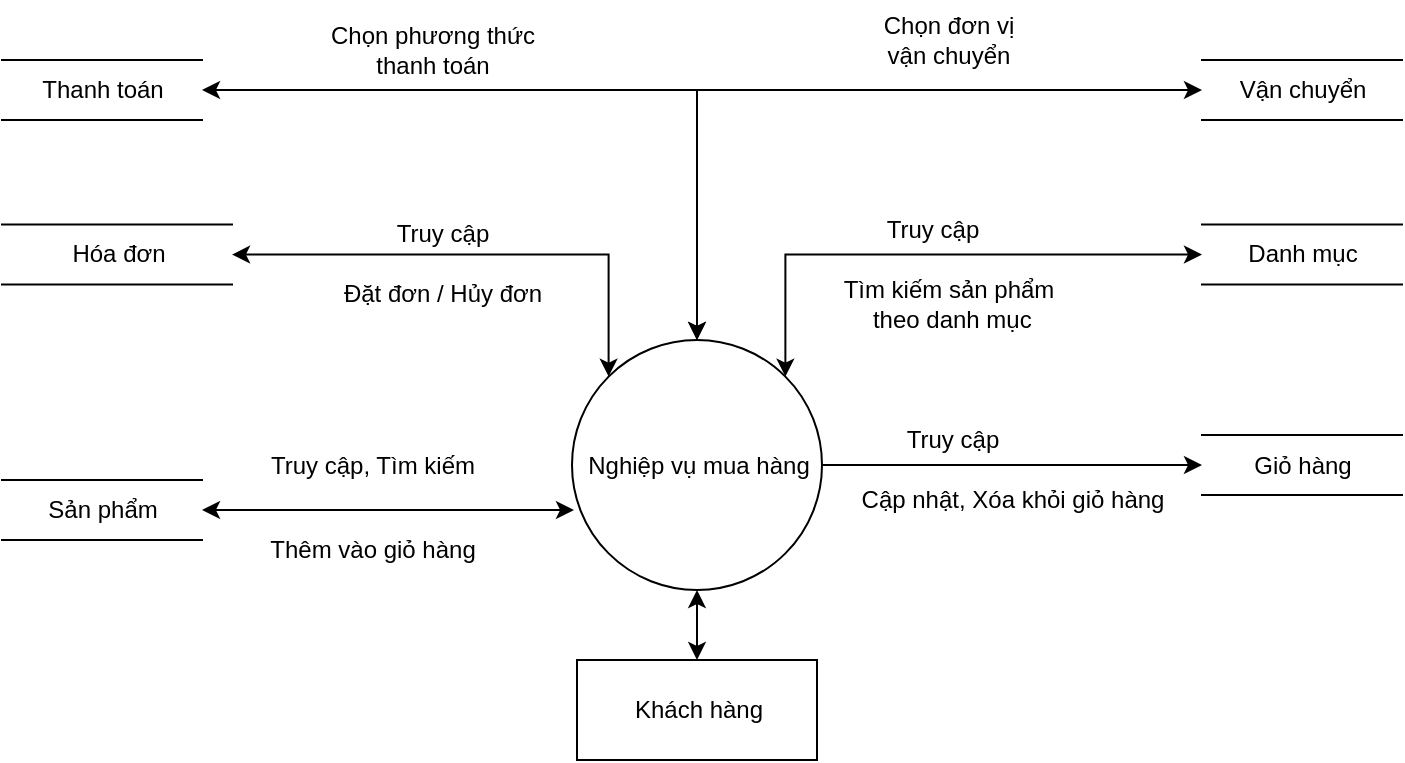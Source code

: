 <mxfile version="20.1.1" type="device"><diagram id="gI1CRWbjHo2zcyxM2nEV" name="Page-1"><mxGraphModel dx="1422" dy="754" grid="1" gridSize="10" guides="1" tooltips="1" connect="1" arrows="1" fold="1" page="1" pageScale="1" pageWidth="850" pageHeight="1100" math="0" shadow="0"><root><mxCell id="0"/><mxCell id="1" parent="0"/><mxCell id="osHJ-3A_JmMOR9EoAB_O-2" style="edgeStyle=orthogonalEdgeStyle;rounded=0;orthogonalLoop=1;jettySize=auto;html=1;entryX=0;entryY=0.5;entryDx=0;entryDy=0;" parent="1" source="HGEh-wxM2ZE0s0bG6sBV-7" target="osHJ-3A_JmMOR9EoAB_O-1" edge="1"><mxGeometry relative="1" as="geometry"/></mxCell><mxCell id="osHJ-3A_JmMOR9EoAB_O-7" style="edgeStyle=orthogonalEdgeStyle;rounded=0;orthogonalLoop=1;jettySize=auto;html=1;entryX=1;entryY=0.5;entryDx=0;entryDy=0;startArrow=classic;startFill=1;exitX=0;exitY=0;exitDx=0;exitDy=0;" parent="1" source="HGEh-wxM2ZE0s0bG6sBV-7" target="HGEh-wxM2ZE0s0bG6sBV-26" edge="1"><mxGeometry relative="1" as="geometry"><Array as="points"><mxPoint x="363" y="507"/></Array></mxGeometry></mxCell><mxCell id="osHJ-3A_JmMOR9EoAB_O-14" style="edgeStyle=orthogonalEdgeStyle;rounded=0;orthogonalLoop=1;jettySize=auto;html=1;exitX=1;exitY=0;exitDx=0;exitDy=0;entryX=0;entryY=0.5;entryDx=0;entryDy=0;startArrow=classic;startFill=1;" parent="1" source="HGEh-wxM2ZE0s0bG6sBV-7" target="osHJ-3A_JmMOR9EoAB_O-12" edge="1"><mxGeometry relative="1" as="geometry"><Array as="points"><mxPoint x="452" y="507"/></Array></mxGeometry></mxCell><mxCell id="HGEh-wxM2ZE0s0bG6sBV-7" value="Nghiệp vụ mua hàng" style="shape=ellipse;html=1;dashed=0;whitespace=wrap;aspect=fixed;perimeter=ellipsePerimeter;" parent="1" vertex="1"><mxGeometry x="345" y="550" width="125" height="125" as="geometry"/></mxCell><mxCell id="HGEh-wxM2ZE0s0bG6sBV-25" style="edgeStyle=orthogonalEdgeStyle;rounded=0;orthogonalLoop=1;jettySize=auto;html=1;startArrow=classic;startFill=1;" parent="1" source="HGEh-wxM2ZE0s0bG6sBV-8" target="HGEh-wxM2ZE0s0bG6sBV-7" edge="1"><mxGeometry relative="1" as="geometry"/></mxCell><mxCell id="HGEh-wxM2ZE0s0bG6sBV-8" value="Khách hàng" style="html=1;dashed=0;whitespace=wrap;" parent="1" vertex="1"><mxGeometry x="347.5" y="710" width="120" height="50" as="geometry"/></mxCell><mxCell id="HGEh-wxM2ZE0s0bG6sBV-26" value="Hóa đơn" style="html=1;dashed=0;whitespace=wrap;shape=partialRectangle;right=0;left=0;" parent="1" vertex="1"><mxGeometry x="60" y="492.27" width="115" height="30" as="geometry"/></mxCell><mxCell id="HGEh-wxM2ZE0s0bG6sBV-28" value="Đặt đơn / Hủy đơn" style="text;html=1;align=center;verticalAlign=middle;resizable=0;points=[];autosize=1;strokeColor=none;fillColor=none;" parent="1" vertex="1"><mxGeometry x="220" y="512.27" width="120" height="30" as="geometry"/></mxCell><mxCell id="HGEh-wxM2ZE0s0bG6sBV-34" value="Truy cập" style="text;html=1;align=center;verticalAlign=middle;resizable=0;points=[];autosize=1;strokeColor=none;fillColor=none;" parent="1" vertex="1"><mxGeometry x="245" y="482.27" width="70" height="30" as="geometry"/></mxCell><mxCell id="osHJ-3A_JmMOR9EoAB_O-1" value="Giỏ hàng" style="html=1;dashed=0;whitespace=wrap;shape=partialRectangle;right=0;left=0;" parent="1" vertex="1"><mxGeometry x="660" y="597.5" width="100" height="30" as="geometry"/></mxCell><mxCell id="osHJ-3A_JmMOR9EoAB_O-3" value="Truy cập" style="text;html=1;align=center;verticalAlign=middle;resizable=0;points=[];autosize=1;strokeColor=none;fillColor=none;" parent="1" vertex="1"><mxGeometry x="500" y="585" width="70" height="30" as="geometry"/></mxCell><mxCell id="osHJ-3A_JmMOR9EoAB_O-4" value="Cập nhật, Xóa khỏi giỏ hàng" style="text;html=1;align=center;verticalAlign=middle;resizable=0;points=[];autosize=1;strokeColor=none;fillColor=none;" parent="1" vertex="1"><mxGeometry x="480" y="615" width="170" height="30" as="geometry"/></mxCell><mxCell id="osHJ-3A_JmMOR9EoAB_O-9" style="edgeStyle=orthogonalEdgeStyle;rounded=0;orthogonalLoop=1;jettySize=auto;html=1;entryX=0.008;entryY=0.68;entryDx=0;entryDy=0;entryPerimeter=0;startArrow=classic;startFill=1;" parent="1" source="osHJ-3A_JmMOR9EoAB_O-8" target="HGEh-wxM2ZE0s0bG6sBV-7" edge="1"><mxGeometry relative="1" as="geometry"/></mxCell><mxCell id="osHJ-3A_JmMOR9EoAB_O-8" value="Sản phẩm" style="html=1;dashed=0;whitespace=wrap;shape=partialRectangle;right=0;left=0;" parent="1" vertex="1"><mxGeometry x="60" y="620" width="100" height="30" as="geometry"/></mxCell><mxCell id="osHJ-3A_JmMOR9EoAB_O-10" value="Truy cập, Tìm kiếm" style="text;html=1;align=center;verticalAlign=middle;resizable=0;points=[];autosize=1;strokeColor=none;fillColor=none;" parent="1" vertex="1"><mxGeometry x="180" y="597.5" width="130" height="30" as="geometry"/></mxCell><mxCell id="osHJ-3A_JmMOR9EoAB_O-11" value="Thêm vào giỏ hàng" style="text;html=1;align=center;verticalAlign=middle;resizable=0;points=[];autosize=1;strokeColor=none;fillColor=none;" parent="1" vertex="1"><mxGeometry x="180" y="640" width="130" height="30" as="geometry"/></mxCell><mxCell id="osHJ-3A_JmMOR9EoAB_O-12" value="Danh mục" style="html=1;dashed=0;whitespace=wrap;shape=partialRectangle;right=0;left=0;" parent="1" vertex="1"><mxGeometry x="660" y="492.27" width="100" height="30" as="geometry"/></mxCell><mxCell id="osHJ-3A_JmMOR9EoAB_O-15" value="Truy cập" style="text;html=1;align=center;verticalAlign=middle;resizable=0;points=[];autosize=1;strokeColor=none;fillColor=none;" parent="1" vertex="1"><mxGeometry x="490" y="480" width="70" height="30" as="geometry"/></mxCell><mxCell id="osHJ-3A_JmMOR9EoAB_O-17" value="Tìm kiếm sản phẩm&lt;br&gt;&amp;nbsp;theo danh mục" style="text;html=1;align=center;verticalAlign=middle;resizable=0;points=[];autosize=1;strokeColor=none;fillColor=none;" parent="1" vertex="1"><mxGeometry x="467.5" y="512.27" width="130" height="40" as="geometry"/></mxCell><mxCell id="18ibb06nYv38j5juyc6w-2" style="edgeStyle=orthogonalEdgeStyle;rounded=0;orthogonalLoop=1;jettySize=auto;html=1;startArrow=classic;startFill=1;" edge="1" parent="1" source="18ibb06nYv38j5juyc6w-1" target="HGEh-wxM2ZE0s0bG6sBV-7"><mxGeometry relative="1" as="geometry"/></mxCell><mxCell id="18ibb06nYv38j5juyc6w-1" value="Thanh toán" style="html=1;dashed=0;whitespace=wrap;shape=partialRectangle;right=0;left=0;" vertex="1" parent="1"><mxGeometry x="60" y="410" width="100" height="30" as="geometry"/></mxCell><mxCell id="18ibb06nYv38j5juyc6w-3" value="Chọn phương thức &lt;br&gt;thanh toán" style="text;html=1;align=center;verticalAlign=middle;resizable=0;points=[];autosize=1;strokeColor=none;fillColor=none;" vertex="1" parent="1"><mxGeometry x="210" y="385" width="130" height="40" as="geometry"/></mxCell><mxCell id="18ibb06nYv38j5juyc6w-5" style="edgeStyle=orthogonalEdgeStyle;rounded=0;orthogonalLoop=1;jettySize=auto;html=1;startArrow=classic;startFill=1;" edge="1" parent="1" source="18ibb06nYv38j5juyc6w-4" target="HGEh-wxM2ZE0s0bG6sBV-7"><mxGeometry relative="1" as="geometry"/></mxCell><mxCell id="18ibb06nYv38j5juyc6w-4" value="Vận chuyển" style="html=1;dashed=0;whitespace=wrap;shape=partialRectangle;right=0;left=0;" vertex="1" parent="1"><mxGeometry x="660" y="410" width="100" height="30" as="geometry"/></mxCell><mxCell id="18ibb06nYv38j5juyc6w-6" value="Chọn đơn vị&lt;br&gt;vận chuyển" style="text;html=1;align=center;verticalAlign=middle;resizable=0;points=[];autosize=1;strokeColor=none;fillColor=none;" vertex="1" parent="1"><mxGeometry x="487.5" y="380" width="90" height="40" as="geometry"/></mxCell></root></mxGraphModel></diagram></mxfile>